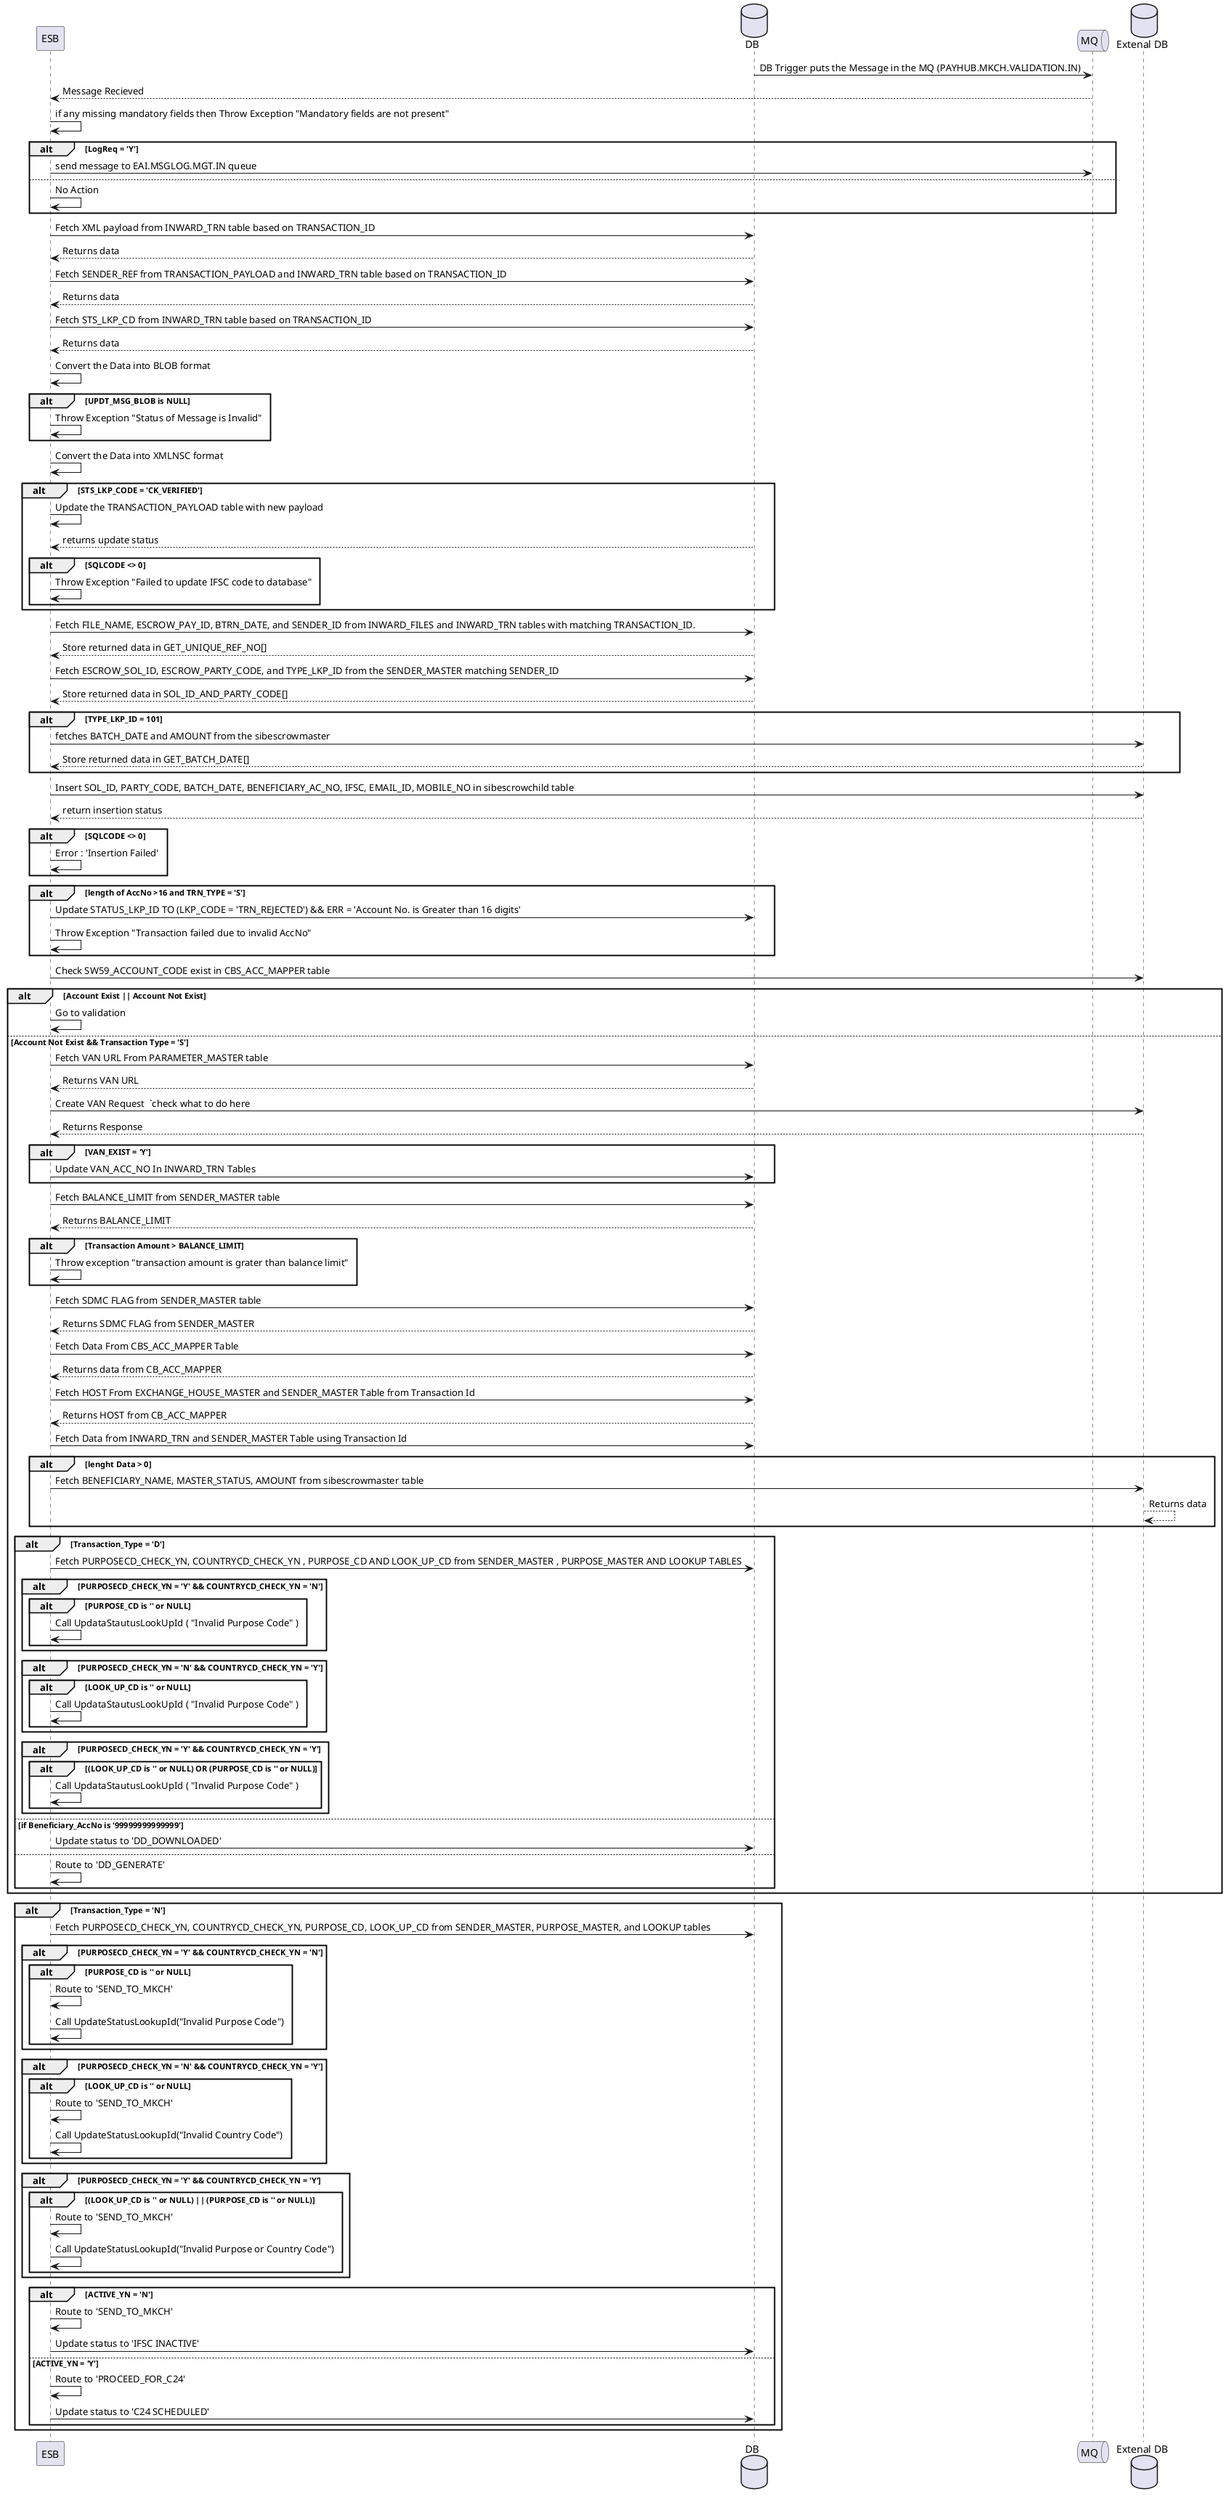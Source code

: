 @startuml VALIDATION

participant ESB
Database "DB" as DB
Queue "MQ" as MQ
Database "Extenal DB" as FN

DB -> MQ : DB Trigger puts the Message in the MQ (PAYHUB.MKCH.VALIDATION.IN)
MQ --> ESB : Message Recieved

ESB -> ESB : if any missing mandatory fields then Throw Exception "Mandatory fields are not present"

alt LogReq = 'Y'
    ESB -> MQ: send message to EAI.MSGLOG.MGT.IN queue
else
    ESB -> ESB: No Action
end

ESB -> DB : Fetch XML payload from INWARD_TRN table based on TRANSACTION_ID
DB --> ESB : Returns data

ESB -> DB : Fetch SENDER_REF from TRANSACTION_PAYLOAD and INWARD_TRN table based on TRANSACTION_ID
DB --> ESB : Returns data

ESB -> DB : Fetch STS_LKP_CD from INWARD_TRN table based on TRANSACTION_ID
DB --> ESB : Returns data

ESB -> ESB : Convert the Data into BLOB format

alt UPDT_MSG_BLOB is NULL
    ESB -> ESB : Throw Exception "Status of Message is Invalid"
end

ESB -> ESB : Convert the Data into XMLNSC format

alt STS_LKP_CODE = 'CK_VERIFIED'
    ESB -> ESB : Update the TRANSACTION_PAYLOAD table with new payload
    DB --> ESB : returns update status
    alt SQLCODE <> 0 
        ESB -> ESB : Throw Exception "Failed to update IFSC code to database"
    end
end

ESB -> DB : Fetch FILE_NAME, ESCROW_PAY_ID, BTRN_DATE, and SENDER_ID from INWARD_FILES and INWARD_TRN tables with matching TRANSACTION_ID.
DB --> ESB : Store returned data in GET_UNIQUE_REF_NO[]

ESB -> DB : Fetch ESCROW_SOL_ID, ESCROW_PARTY_CODE, and TYPE_LKP_ID from the SENDER_MASTER matching SENDER_ID
DB --> ESB : Store returned data in SOL_ID_AND_PARTY_CODE[]

alt TYPE_LKP_ID = 101
    ESB -> FN : fetches BATCH_DATE and AMOUNT from the sibescrowmaster
    FN --> ESB : Store returned data in GET_BATCH_DATE[]
end

ESB -> FN : Insert SOL_ID, PARTY_CODE, BATCH_DATE, BENEFICIARY_AC_NO, IFSC, EMAIL_ID, MOBILE_NO in sibescrowchild table
FN --> ESB : return insertion status 

alt SQLCODE <> 0
    ESB -> ESB : Error : 'Insertion Failed'
end

alt length of AccNo >16 and TRN_TYPE = 'S'
    ESB -> DB : Update STATUS_LKP_ID TO (LKP_CODE = 'TRN_REJECTED') && ERR = 'Account No. is Greater than 16 digits'
    ESB -> ESB : Throw Exception "Transaction failed due to invalid AccNo"
end

ESB -> FN : Check SW59_ACCOUNT_CODE exist in CBS_ACC_MAPPER table
    alt Account Exist || Account Not Exist
        ESB -> ESB : Go to validation
    else Account Not Exist && Transaction Type = 'S'
        ESB -> DB : Fetch VAN URL From PARAMETER_MASTER table
        DB --> ESB : Returns VAN URL
        ESB -> FN : Create VAN Request  `check what to do here
        FN --> ESB : Returns Response

        alt VAN_EXIST = 'Y' 
            ESB -> DB : Update VAN_ACC_NO In INWARD_TRN Tables
    end

ESB -> DB : Fetch BALANCE_LIMIT from SENDER_MASTER table
DB --> ESB : Returns BALANCE_LIMIT

alt  Transaction Amount > BALANCE_LIMIT
    ESB -> ESB : Throw exception "transaction amount is grater than balance limit"
end

ESB -> DB : Fetch SDMC FLAG from SENDER_MASTER table
DB --> ESB : Returns SDMC FLAG from SENDER_MASTER

ESB -> DB : Fetch Data From CBS_ACC_MAPPER Table
DB --> ESB : Returns data from CB_ACC_MAPPER

ESB -> DB : Fetch HOST From EXCHANGE_HOUSE_MASTER and SENDER_MASTER Table from Transaction Id
DB --> ESB : Returns HOST from CB_ACC_MAPPER

ESB -> DB : Fetch Data from INWARD_TRN and SENDER_MASTER Table using Transaction Id
    alt lenght Data > 0
        ESB -> FN : Fetch BENEFICIARY_NAME, MASTER_STATUS, AMOUNT from sibescrowmaster table 
        FN --> FN : Returns data
    end

alt Transaction_Type = 'D'  

    ESB -> DB : Fetch PURPOSECD_CHECK_YN, COUNTRYCD_CHECK_YN , PURPOSE_CD AND LOOK_UP_CD from SENDER_MASTER , PURPOSE_MASTER AND LOOKUP TABLES
    alt PURPOSECD_CHECK_YN = 'Y' && COUNTRYCD_CHECK_YN = 'N'
        alt PURPOSE_CD is '' or NULL
            ESB -> ESB : Call UpdataStautusLookUpId ( "Invalid Purpose Code" )
        end
    end
    alt PURPOSECD_CHECK_YN = 'N' && COUNTRYCD_CHECK_YN = 'Y'
        alt LOOK_UP_CD is '' or NULL
            ESB -> ESB : Call UpdataStautusLookUpId ( "Invalid Purpose Code" )
        end
    end
    alt PURPOSECD_CHECK_YN = 'Y' && COUNTRYCD_CHECK_YN = 'Y'
        alt (LOOK_UP_CD is '' or NULL) OR (PURPOSE_CD is '' or NULL)
            ESB -> ESB : Call UpdataStautusLookUpId ( "Invalid Purpose Code" )
        end
    end    
    else if Beneficiary_AccNo is '99999999999999'
        ESB -> DB: Update status to 'DD_DOWNLOADED'
    else
        ESB -> ESB: Route to 'DD_GENERATE'
    end
end

alt Transaction_Type = 'N'
    ESB -> DB: Fetch PURPOSECD_CHECK_YN, COUNTRYCD_CHECK_YN, PURPOSE_CD, LOOK_UP_CD from SENDER_MASTER, PURPOSE_MASTER, and LOOKUP tables
    
    alt PURPOSECD_CHECK_YN = 'Y' && COUNTRYCD_CHECK_YN = 'N'
        alt PURPOSE_CD is '' or NULL
            ESB -> ESB: Route to 'SEND_TO_MKCH'
            ESB -> ESB: Call UpdateStatusLookupId("Invalid Purpose Code")
        end
    end

    alt PURPOSECD_CHECK_YN = 'N' && COUNTRYCD_CHECK_YN = 'Y'
        alt LOOK_UP_CD is '' or NULL
            ESB -> ESB: Route to 'SEND_TO_MKCH'
            ESB -> ESB: Call UpdateStatusLookupId("Invalid Country Code")
       end
    end

    alt PURPOSECD_CHECK_YN = 'Y' && COUNTRYCD_CHECK_YN = 'Y'
        alt (LOOK_UP_CD is '' or NULL) || (PURPOSE_CD is '' or NULL)
            ESB -> ESB: Route to 'SEND_TO_MKCH'
            ESB -> ESB: Call UpdateStatusLookupId("Invalid Purpose or Country Code") 
        end
    end
    alt ACTIVE_YN = 'N'
        ESB -> ESB: Route to 'SEND_TO_MKCH'
        ESB -> DB: Update status to 'IFSC INACTIVE'
    else ACTIVE_YN = 'Y'
        ESB -> ESB: Route to 'PROCEED_FOR_C24'
        ESB -> DB: Update status to 'C24 SCHEDULED'
    end
end










@enduml